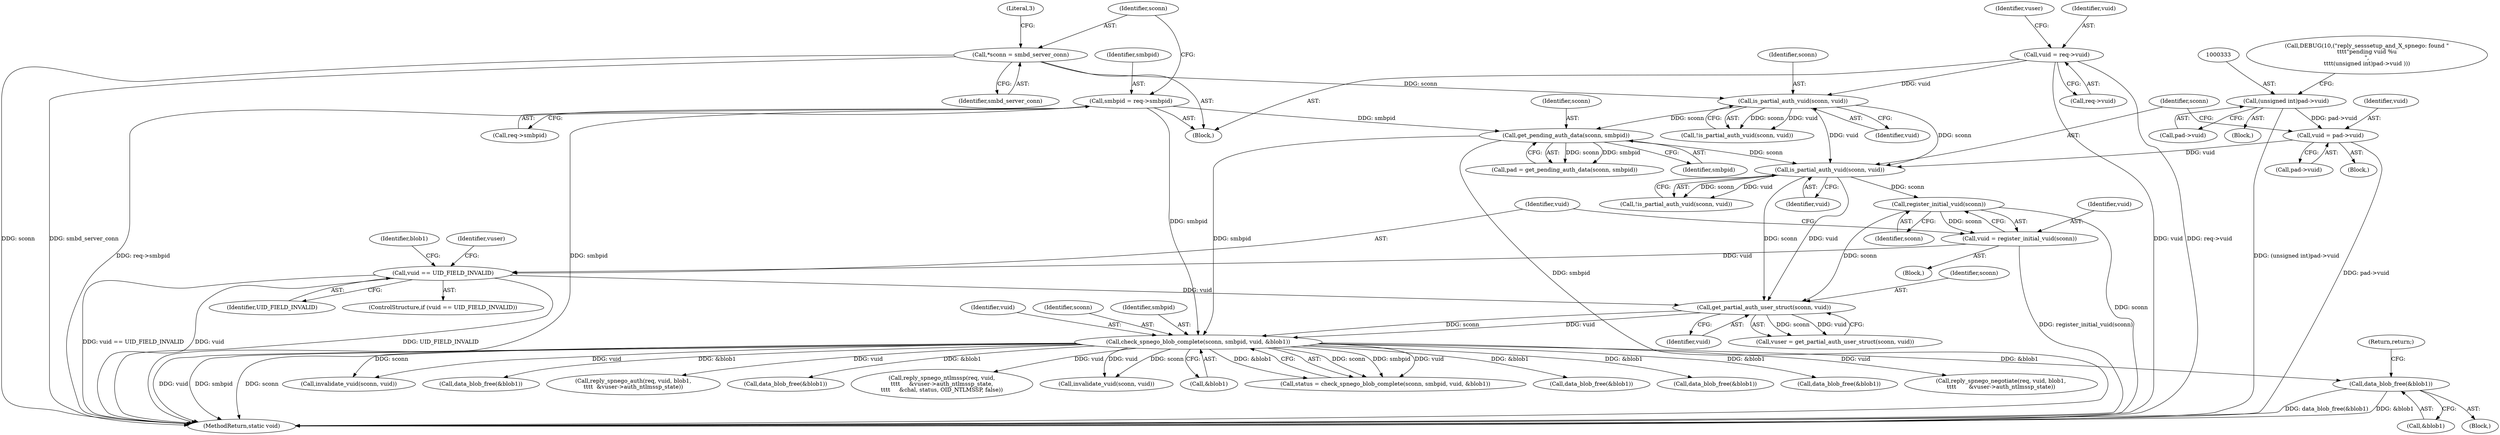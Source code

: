 digraph "0_samba_9280051bfba337458722fb157f3082f93cbd9f2b@API" {
"1000424" [label="(Call,data_blob_free(&blob1))"];
"1000378" [label="(Call,check_spnego_blob_complete(sconn, smbpid, vuid, &blob1))"];
"1000367" [label="(Call,get_partial_auth_user_struct(sconn, vuid))"];
"1000350" [label="(Call,register_initial_vuid(sconn))"];
"1000344" [label="(Call,is_partial_auth_vuid(sconn, vuid))"];
"1000315" [label="(Call,is_partial_auth_vuid(sconn, vuid))"];
"1000161" [label="(Call,*sconn = smbd_server_conn)"];
"1000141" [label="(Call,vuid = req->vuid)"];
"1000322" [label="(Call,get_pending_auth_data(sconn, smbpid))"];
"1000155" [label="(Call,smbpid = req->smbpid)"];
"1000337" [label="(Call,vuid = pad->vuid)"];
"1000332" [label="(Call,(unsigned int)pad->vuid)"];
"1000353" [label="(Call,vuid == UID_FIELD_INVALID)"];
"1000348" [label="(Call,vuid = register_initial_vuid(sconn))"];
"1000424" [label="(Call,data_blob_free(&blob1))"];
"1000365" [label="(Call,vuser = get_partial_auth_user_struct(sconn, vuid))"];
"1000381" [label="(Identifier,vuid)"];
"1000438" [label="(Call,reply_spnego_auth(req, vuid, blob1,\n\t\t\t\t  &vuser->auth_ntlmssp_state))"];
"1000484" [label="(Call,data_blob_free(&blob1))"];
"1000369" [label="(Identifier,vuid)"];
"1000344" [label="(Call,is_partial_auth_vuid(sconn, vuid))"];
"1000337" [label="(Call,vuid = pad->vuid)"];
"1000141" [label="(Call,vuid = req->vuid)"];
"1000320" [label="(Call,pad = get_pending_auth_data(sconn, smbpid))"];
"1000162" [label="(Identifier,sconn)"];
"1000157" [label="(Call,req->smbpid)"];
"1000117" [label="(Block,)"];
"1000142" [label="(Identifier,vuid)"];
"1000354" [label="(Identifier,vuid)"];
"1000323" [label="(Identifier,sconn)"];
"1000315" [label="(Call,is_partial_auth_vuid(sconn, vuid))"];
"1000353" [label="(Call,vuid == UID_FIELD_INVALID)"];
"1000314" [label="(Call,!is_partial_auth_vuid(sconn, vuid))"];
"1000348" [label="(Call,vuid = register_initial_vuid(sconn))"];
"1000316" [label="(Identifier,sconn)"];
"1000504" [label="(Call,reply_spnego_ntlmssp(req, vuid,\n\t\t\t\t     &vuser->auth_ntlmssp_state,\n\t\t\t\t     &chal, status, OID_NTLMSSP, false))"];
"1000156" [label="(Identifier,smbpid)"];
"1000163" [label="(Identifier,smbd_server_conn)"];
"1000330" [label="(Block,)"];
"1000155" [label="(Call,smbpid = req->smbpid)"];
"1000334" [label="(Call,pad->vuid)"];
"1000161" [label="(Call,*sconn = smbd_server_conn)"];
"1000332" [label="(Call,(unsigned int)pad->vuid)"];
"1000346" [label="(Identifier,vuid)"];
"1000395" [label="(Call,invalidate_vuid(sconn, vuid))"];
"1000359" [label="(Identifier,blob1)"];
"1000327" [label="(Block,)"];
"1000317" [label="(Identifier,vuid)"];
"1000351" [label="(Identifier,sconn)"];
"1000347" [label="(Block,)"];
"1000349" [label="(Identifier,vuid)"];
"1000355" [label="(Identifier,UID_FIELD_INVALID)"];
"1000165" [label="(Literal,3)"];
"1000415" [label="(Block,)"];
"1000382" [label="(Call,&blob1)"];
"1000378" [label="(Call,check_spnego_blob_complete(sconn, smbpid, vuid, &blob1))"];
"1000530" [label="(MethodReturn,static void)"];
"1000366" [label="(Identifier,vuser)"];
"1000425" [label="(Call,&blob1)"];
"1000339" [label="(Call,pad->vuid)"];
"1000376" [label="(Call,status = check_spnego_blob_complete(sconn, smbpid, vuid, &blob1))"];
"1000367" [label="(Call,get_partial_auth_user_struct(sconn, vuid))"];
"1000523" [label="(Call,data_blob_free(&blob1))"];
"1000379" [label="(Identifier,sconn)"];
"1000324" [label="(Identifier,smbpid)"];
"1000427" [label="(Return,return;)"];
"1000398" [label="(Call,data_blob_free(&blob1))"];
"1000345" [label="(Identifier,sconn)"];
"1000328" [label="(Call,DEBUG(10,(\"reply_sesssetup_and_X_spnego: found \"\n\t\t\t\t\"pending vuid %u\n\",\n\t\t\t\t(unsigned int)pad->vuid )))"];
"1000148" [label="(Identifier,vuser)"];
"1000322" [label="(Call,get_pending_auth_data(sconn, smbpid))"];
"1000380" [label="(Identifier,smbpid)"];
"1000352" [label="(ControlStructure,if (vuid == UID_FIELD_INVALID))"];
"1000143" [label="(Call,req->vuid)"];
"1000501" [label="(Call,data_blob_free(&blob1))"];
"1000343" [label="(Call,!is_partial_auth_vuid(sconn, vuid))"];
"1000338" [label="(Identifier,vuid)"];
"1000416" [label="(Call,reply_spnego_negotiate(req, vuid, blob1,\n\t\t\t\t       &vuser->auth_ntlmssp_state))"];
"1000481" [label="(Call,invalidate_vuid(sconn, vuid))"];
"1000368" [label="(Identifier,sconn)"];
"1000446" [label="(Call,data_blob_free(&blob1))"];
"1000350" [label="(Call,register_initial_vuid(sconn))"];
"1000424" -> "1000415"  [label="AST: "];
"1000424" -> "1000425"  [label="CFG: "];
"1000425" -> "1000424"  [label="AST: "];
"1000427" -> "1000424"  [label="CFG: "];
"1000424" -> "1000530"  [label="DDG: &blob1"];
"1000424" -> "1000530"  [label="DDG: data_blob_free(&blob1)"];
"1000378" -> "1000424"  [label="DDG: &blob1"];
"1000378" -> "1000376"  [label="AST: "];
"1000378" -> "1000382"  [label="CFG: "];
"1000379" -> "1000378"  [label="AST: "];
"1000380" -> "1000378"  [label="AST: "];
"1000381" -> "1000378"  [label="AST: "];
"1000382" -> "1000378"  [label="AST: "];
"1000376" -> "1000378"  [label="CFG: "];
"1000378" -> "1000530"  [label="DDG: smbpid"];
"1000378" -> "1000530"  [label="DDG: sconn"];
"1000378" -> "1000530"  [label="DDG: vuid"];
"1000378" -> "1000376"  [label="DDG: sconn"];
"1000378" -> "1000376"  [label="DDG: smbpid"];
"1000378" -> "1000376"  [label="DDG: vuid"];
"1000378" -> "1000376"  [label="DDG: &blob1"];
"1000367" -> "1000378"  [label="DDG: sconn"];
"1000367" -> "1000378"  [label="DDG: vuid"];
"1000322" -> "1000378"  [label="DDG: smbpid"];
"1000155" -> "1000378"  [label="DDG: smbpid"];
"1000378" -> "1000395"  [label="DDG: sconn"];
"1000378" -> "1000395"  [label="DDG: vuid"];
"1000378" -> "1000398"  [label="DDG: &blob1"];
"1000378" -> "1000416"  [label="DDG: vuid"];
"1000378" -> "1000438"  [label="DDG: vuid"];
"1000378" -> "1000446"  [label="DDG: &blob1"];
"1000378" -> "1000481"  [label="DDG: sconn"];
"1000378" -> "1000481"  [label="DDG: vuid"];
"1000378" -> "1000484"  [label="DDG: &blob1"];
"1000378" -> "1000501"  [label="DDG: &blob1"];
"1000378" -> "1000504"  [label="DDG: vuid"];
"1000378" -> "1000523"  [label="DDG: &blob1"];
"1000367" -> "1000365"  [label="AST: "];
"1000367" -> "1000369"  [label="CFG: "];
"1000368" -> "1000367"  [label="AST: "];
"1000369" -> "1000367"  [label="AST: "];
"1000365" -> "1000367"  [label="CFG: "];
"1000367" -> "1000365"  [label="DDG: sconn"];
"1000367" -> "1000365"  [label="DDG: vuid"];
"1000350" -> "1000367"  [label="DDG: sconn"];
"1000344" -> "1000367"  [label="DDG: sconn"];
"1000344" -> "1000367"  [label="DDG: vuid"];
"1000353" -> "1000367"  [label="DDG: vuid"];
"1000350" -> "1000348"  [label="AST: "];
"1000350" -> "1000351"  [label="CFG: "];
"1000351" -> "1000350"  [label="AST: "];
"1000348" -> "1000350"  [label="CFG: "];
"1000350" -> "1000530"  [label="DDG: sconn"];
"1000350" -> "1000348"  [label="DDG: sconn"];
"1000344" -> "1000350"  [label="DDG: sconn"];
"1000344" -> "1000343"  [label="AST: "];
"1000344" -> "1000346"  [label="CFG: "];
"1000345" -> "1000344"  [label="AST: "];
"1000346" -> "1000344"  [label="AST: "];
"1000343" -> "1000344"  [label="CFG: "];
"1000344" -> "1000343"  [label="DDG: sconn"];
"1000344" -> "1000343"  [label="DDG: vuid"];
"1000315" -> "1000344"  [label="DDG: sconn"];
"1000315" -> "1000344"  [label="DDG: vuid"];
"1000322" -> "1000344"  [label="DDG: sconn"];
"1000337" -> "1000344"  [label="DDG: vuid"];
"1000315" -> "1000314"  [label="AST: "];
"1000315" -> "1000317"  [label="CFG: "];
"1000316" -> "1000315"  [label="AST: "];
"1000317" -> "1000315"  [label="AST: "];
"1000314" -> "1000315"  [label="CFG: "];
"1000315" -> "1000314"  [label="DDG: sconn"];
"1000315" -> "1000314"  [label="DDG: vuid"];
"1000161" -> "1000315"  [label="DDG: sconn"];
"1000141" -> "1000315"  [label="DDG: vuid"];
"1000315" -> "1000322"  [label="DDG: sconn"];
"1000161" -> "1000117"  [label="AST: "];
"1000161" -> "1000163"  [label="CFG: "];
"1000162" -> "1000161"  [label="AST: "];
"1000163" -> "1000161"  [label="AST: "];
"1000165" -> "1000161"  [label="CFG: "];
"1000161" -> "1000530"  [label="DDG: smbd_server_conn"];
"1000161" -> "1000530"  [label="DDG: sconn"];
"1000141" -> "1000117"  [label="AST: "];
"1000141" -> "1000143"  [label="CFG: "];
"1000142" -> "1000141"  [label="AST: "];
"1000143" -> "1000141"  [label="AST: "];
"1000148" -> "1000141"  [label="CFG: "];
"1000141" -> "1000530"  [label="DDG: vuid"];
"1000141" -> "1000530"  [label="DDG: req->vuid"];
"1000322" -> "1000320"  [label="AST: "];
"1000322" -> "1000324"  [label="CFG: "];
"1000323" -> "1000322"  [label="AST: "];
"1000324" -> "1000322"  [label="AST: "];
"1000320" -> "1000322"  [label="CFG: "];
"1000322" -> "1000530"  [label="DDG: smbpid"];
"1000322" -> "1000320"  [label="DDG: sconn"];
"1000322" -> "1000320"  [label="DDG: smbpid"];
"1000155" -> "1000322"  [label="DDG: smbpid"];
"1000155" -> "1000117"  [label="AST: "];
"1000155" -> "1000157"  [label="CFG: "];
"1000156" -> "1000155"  [label="AST: "];
"1000157" -> "1000155"  [label="AST: "];
"1000162" -> "1000155"  [label="CFG: "];
"1000155" -> "1000530"  [label="DDG: req->smbpid"];
"1000155" -> "1000530"  [label="DDG: smbpid"];
"1000337" -> "1000327"  [label="AST: "];
"1000337" -> "1000339"  [label="CFG: "];
"1000338" -> "1000337"  [label="AST: "];
"1000339" -> "1000337"  [label="AST: "];
"1000345" -> "1000337"  [label="CFG: "];
"1000337" -> "1000530"  [label="DDG: pad->vuid"];
"1000332" -> "1000337"  [label="DDG: pad->vuid"];
"1000332" -> "1000330"  [label="AST: "];
"1000332" -> "1000334"  [label="CFG: "];
"1000333" -> "1000332"  [label="AST: "];
"1000334" -> "1000332"  [label="AST: "];
"1000328" -> "1000332"  [label="CFG: "];
"1000332" -> "1000530"  [label="DDG: (unsigned int)pad->vuid"];
"1000353" -> "1000352"  [label="AST: "];
"1000353" -> "1000355"  [label="CFG: "];
"1000354" -> "1000353"  [label="AST: "];
"1000355" -> "1000353"  [label="AST: "];
"1000359" -> "1000353"  [label="CFG: "];
"1000366" -> "1000353"  [label="CFG: "];
"1000353" -> "1000530"  [label="DDG: vuid == UID_FIELD_INVALID"];
"1000353" -> "1000530"  [label="DDG: vuid"];
"1000353" -> "1000530"  [label="DDG: UID_FIELD_INVALID"];
"1000348" -> "1000353"  [label="DDG: vuid"];
"1000348" -> "1000347"  [label="AST: "];
"1000349" -> "1000348"  [label="AST: "];
"1000354" -> "1000348"  [label="CFG: "];
"1000348" -> "1000530"  [label="DDG: register_initial_vuid(sconn)"];
}
